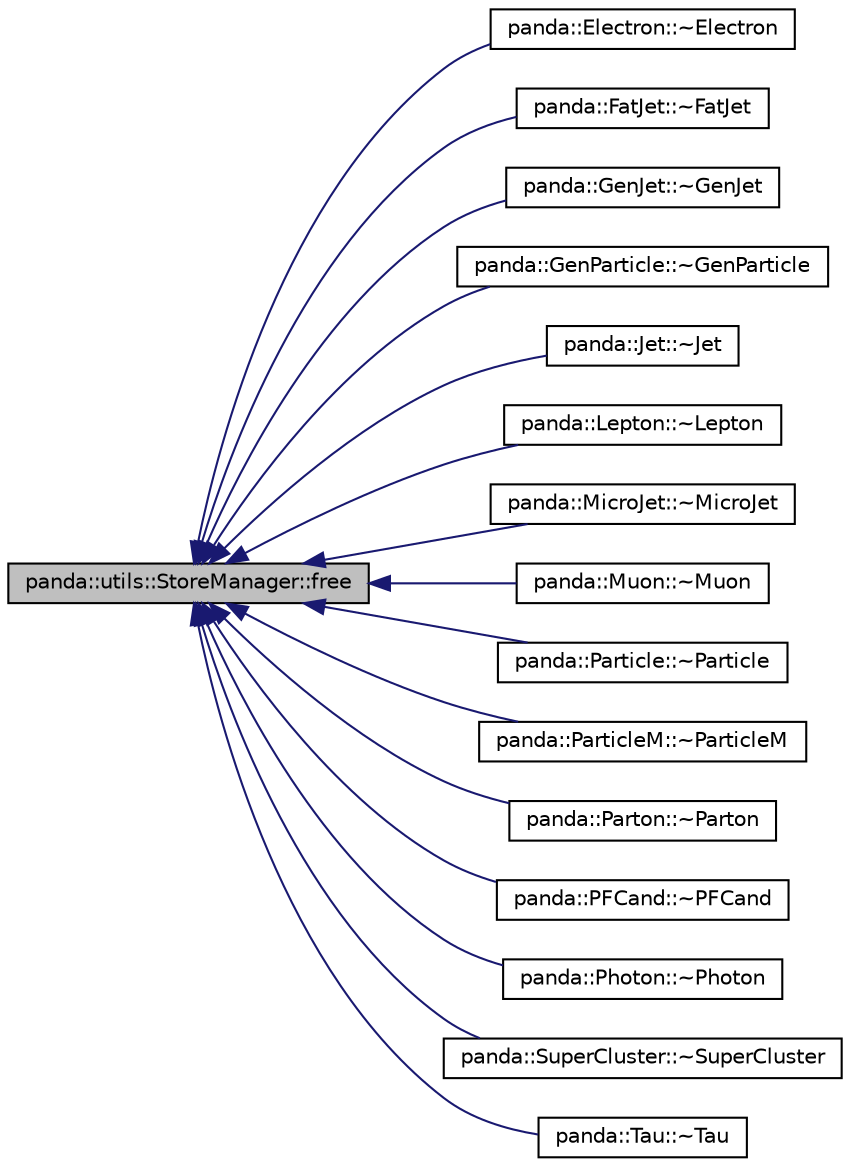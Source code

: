 digraph G
{
  edge [fontname="Helvetica",fontsize="10",labelfontname="Helvetica",labelfontsize="10"];
  node [fontname="Helvetica",fontsize="10",shape=record];
  rankdir=LR;
  Node1 [label="panda::utils::StoreManager::free",height=0.2,width=0.4,color="black", fillcolor="grey75", style="filled" fontcolor="black"];
  Node1 -> Node2 [dir=back,color="midnightblue",fontsize="10",style="solid"];
  Node2 [label="panda::Electron::~Electron",height=0.2,width=0.4,color="black", fillcolor="white", style="filled",URL="$classpanda_1_1Electron.html#a279592af2591ccab5cf7e6d4527dcb56"];
  Node1 -> Node3 [dir=back,color="midnightblue",fontsize="10",style="solid"];
  Node3 [label="panda::FatJet::~FatJet",height=0.2,width=0.4,color="black", fillcolor="white", style="filled",URL="$classpanda_1_1FatJet.html#a268ffcd09f28943adc44a71ee61a7066"];
  Node1 -> Node4 [dir=back,color="midnightblue",fontsize="10",style="solid"];
  Node4 [label="panda::GenJet::~GenJet",height=0.2,width=0.4,color="black", fillcolor="white", style="filled",URL="$classpanda_1_1GenJet.html#ab92fb5378518bad26b16e55697e099c5"];
  Node1 -> Node5 [dir=back,color="midnightblue",fontsize="10",style="solid"];
  Node5 [label="panda::GenParticle::~GenParticle",height=0.2,width=0.4,color="black", fillcolor="white", style="filled",URL="$classpanda_1_1GenParticle.html#a777f200cb71277187c952281a4994e76"];
  Node1 -> Node6 [dir=back,color="midnightblue",fontsize="10",style="solid"];
  Node6 [label="panda::Jet::~Jet",height=0.2,width=0.4,color="black", fillcolor="white", style="filled",URL="$classpanda_1_1Jet.html#a00a058429c04ae0709f4383cec5b0410"];
  Node1 -> Node7 [dir=back,color="midnightblue",fontsize="10",style="solid"];
  Node7 [label="panda::Lepton::~Lepton",height=0.2,width=0.4,color="black", fillcolor="white", style="filled",URL="$classpanda_1_1Lepton.html#a3b515cdfe0428633542031f54929f1ff"];
  Node1 -> Node8 [dir=back,color="midnightblue",fontsize="10",style="solid"];
  Node8 [label="panda::MicroJet::~MicroJet",height=0.2,width=0.4,color="black", fillcolor="white", style="filled",URL="$classpanda_1_1MicroJet.html#abe6a12070108df200cb5f8011fc8bbca"];
  Node1 -> Node9 [dir=back,color="midnightblue",fontsize="10",style="solid"];
  Node9 [label="panda::Muon::~Muon",height=0.2,width=0.4,color="black", fillcolor="white", style="filled",URL="$classpanda_1_1Muon.html#a018a7d87e4d8b9226182c8e668fa081f"];
  Node1 -> Node10 [dir=back,color="midnightblue",fontsize="10",style="solid"];
  Node10 [label="panda::Particle::~Particle",height=0.2,width=0.4,color="black", fillcolor="white", style="filled",URL="$classpanda_1_1Particle.html#a83e4d1aa75d0c1a125d0b6669bd28db5"];
  Node1 -> Node11 [dir=back,color="midnightblue",fontsize="10",style="solid"];
  Node11 [label="panda::ParticleM::~ParticleM",height=0.2,width=0.4,color="black", fillcolor="white", style="filled",URL="$classpanda_1_1ParticleM.html#a887046812b7972d5c76d0440d04a6f0a"];
  Node1 -> Node12 [dir=back,color="midnightblue",fontsize="10",style="solid"];
  Node12 [label="panda::Parton::~Parton",height=0.2,width=0.4,color="black", fillcolor="white", style="filled",URL="$classpanda_1_1Parton.html#a5cb68db7a6813b2403a918d303c04e53"];
  Node1 -> Node13 [dir=back,color="midnightblue",fontsize="10",style="solid"];
  Node13 [label="panda::PFCand::~PFCand",height=0.2,width=0.4,color="black", fillcolor="white", style="filled",URL="$classpanda_1_1PFCand.html#a3e01d8aefa63f555e73e160d9e585984"];
  Node1 -> Node14 [dir=back,color="midnightblue",fontsize="10",style="solid"];
  Node14 [label="panda::Photon::~Photon",height=0.2,width=0.4,color="black", fillcolor="white", style="filled",URL="$classpanda_1_1Photon.html#abe98765774ca8c543ed105e5e2592a31"];
  Node1 -> Node15 [dir=back,color="midnightblue",fontsize="10",style="solid"];
  Node15 [label="panda::SuperCluster::~SuperCluster",height=0.2,width=0.4,color="black", fillcolor="white", style="filled",URL="$classpanda_1_1SuperCluster.html#a5d68a5bc03396312aa59fb40ecaa7ddf"];
  Node1 -> Node16 [dir=back,color="midnightblue",fontsize="10",style="solid"];
  Node16 [label="panda::Tau::~Tau",height=0.2,width=0.4,color="black", fillcolor="white", style="filled",URL="$classpanda_1_1Tau.html#a3b9ea8c485a97fc1830810d5d111446a"];
}
